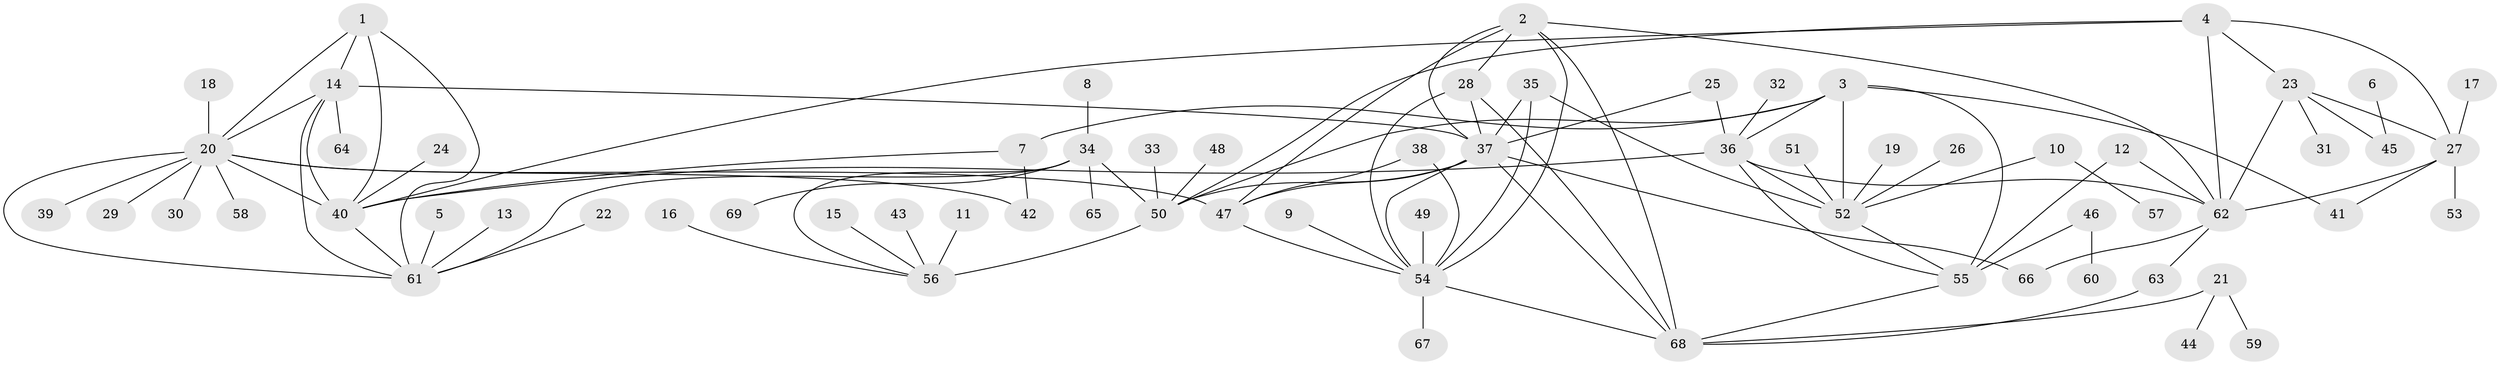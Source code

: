 // original degree distribution, {9: 0.043859649122807015, 4: 0.02631578947368421, 8: 0.03508771929824561, 12: 0.008771929824561403, 5: 0.02631578947368421, 7: 0.02631578947368421, 6: 0.03508771929824561, 11: 0.017543859649122806, 10: 0.017543859649122806, 3: 0.043859649122807015, 2: 0.21052631578947367, 1: 0.5087719298245614}
// Generated by graph-tools (version 1.1) at 2025/37/03/04/25 23:37:42]
// undirected, 69 vertices, 106 edges
graph export_dot {
  node [color=gray90,style=filled];
  1;
  2;
  3;
  4;
  5;
  6;
  7;
  8;
  9;
  10;
  11;
  12;
  13;
  14;
  15;
  16;
  17;
  18;
  19;
  20;
  21;
  22;
  23;
  24;
  25;
  26;
  27;
  28;
  29;
  30;
  31;
  32;
  33;
  34;
  35;
  36;
  37;
  38;
  39;
  40;
  41;
  42;
  43;
  44;
  45;
  46;
  47;
  48;
  49;
  50;
  51;
  52;
  53;
  54;
  55;
  56;
  57;
  58;
  59;
  60;
  61;
  62;
  63;
  64;
  65;
  66;
  67;
  68;
  69;
  1 -- 14 [weight=1.0];
  1 -- 20 [weight=1.0];
  1 -- 40 [weight=1.0];
  1 -- 61 [weight=1.0];
  2 -- 28 [weight=1.0];
  2 -- 37 [weight=1.0];
  2 -- 47 [weight=1.0];
  2 -- 54 [weight=1.0];
  2 -- 62 [weight=1.0];
  2 -- 68 [weight=1.0];
  3 -- 7 [weight=1.0];
  3 -- 36 [weight=2.0];
  3 -- 41 [weight=1.0];
  3 -- 50 [weight=1.0];
  3 -- 52 [weight=2.0];
  3 -- 55 [weight=2.0];
  4 -- 23 [weight=1.0];
  4 -- 27 [weight=1.0];
  4 -- 40 [weight=1.0];
  4 -- 50 [weight=1.0];
  4 -- 62 [weight=2.0];
  5 -- 61 [weight=1.0];
  6 -- 45 [weight=1.0];
  7 -- 40 [weight=1.0];
  7 -- 42 [weight=1.0];
  8 -- 34 [weight=1.0];
  9 -- 54 [weight=1.0];
  10 -- 52 [weight=1.0];
  10 -- 57 [weight=1.0];
  11 -- 56 [weight=1.0];
  12 -- 55 [weight=1.0];
  12 -- 62 [weight=1.0];
  13 -- 61 [weight=1.0];
  14 -- 20 [weight=1.0];
  14 -- 37 [weight=1.0];
  14 -- 40 [weight=1.0];
  14 -- 61 [weight=1.0];
  14 -- 64 [weight=1.0];
  15 -- 56 [weight=1.0];
  16 -- 56 [weight=1.0];
  17 -- 27 [weight=1.0];
  18 -- 20 [weight=1.0];
  19 -- 52 [weight=1.0];
  20 -- 29 [weight=1.0];
  20 -- 30 [weight=1.0];
  20 -- 39 [weight=1.0];
  20 -- 40 [weight=1.0];
  20 -- 42 [weight=1.0];
  20 -- 47 [weight=1.0];
  20 -- 58 [weight=1.0];
  20 -- 61 [weight=1.0];
  21 -- 44 [weight=1.0];
  21 -- 59 [weight=1.0];
  21 -- 68 [weight=1.0];
  22 -- 61 [weight=1.0];
  23 -- 27 [weight=1.0];
  23 -- 31 [weight=1.0];
  23 -- 45 [weight=1.0];
  23 -- 62 [weight=2.0];
  24 -- 40 [weight=1.0];
  25 -- 36 [weight=1.0];
  25 -- 37 [weight=1.0];
  26 -- 52 [weight=1.0];
  27 -- 41 [weight=1.0];
  27 -- 53 [weight=1.0];
  27 -- 62 [weight=2.0];
  28 -- 37 [weight=1.0];
  28 -- 54 [weight=1.0];
  28 -- 68 [weight=1.0];
  32 -- 36 [weight=1.0];
  33 -- 50 [weight=1.0];
  34 -- 50 [weight=3.0];
  34 -- 56 [weight=1.0];
  34 -- 61 [weight=1.0];
  34 -- 65 [weight=1.0];
  34 -- 69 [weight=1.0];
  35 -- 37 [weight=1.0];
  35 -- 52 [weight=1.0];
  35 -- 54 [weight=1.0];
  36 -- 40 [weight=1.0];
  36 -- 52 [weight=1.0];
  36 -- 55 [weight=1.0];
  36 -- 62 [weight=1.0];
  37 -- 47 [weight=1.0];
  37 -- 50 [weight=1.0];
  37 -- 54 [weight=1.0];
  37 -- 66 [weight=1.0];
  37 -- 68 [weight=1.0];
  38 -- 47 [weight=1.0];
  38 -- 54 [weight=1.0];
  40 -- 61 [weight=1.0];
  43 -- 56 [weight=1.0];
  46 -- 55 [weight=1.0];
  46 -- 60 [weight=1.0];
  47 -- 54 [weight=1.0];
  48 -- 50 [weight=1.0];
  49 -- 54 [weight=1.0];
  50 -- 56 [weight=3.0];
  51 -- 52 [weight=1.0];
  52 -- 55 [weight=1.0];
  54 -- 67 [weight=1.0];
  54 -- 68 [weight=1.0];
  55 -- 68 [weight=1.0];
  62 -- 63 [weight=1.0];
  62 -- 66 [weight=1.0];
  63 -- 68 [weight=1.0];
}
